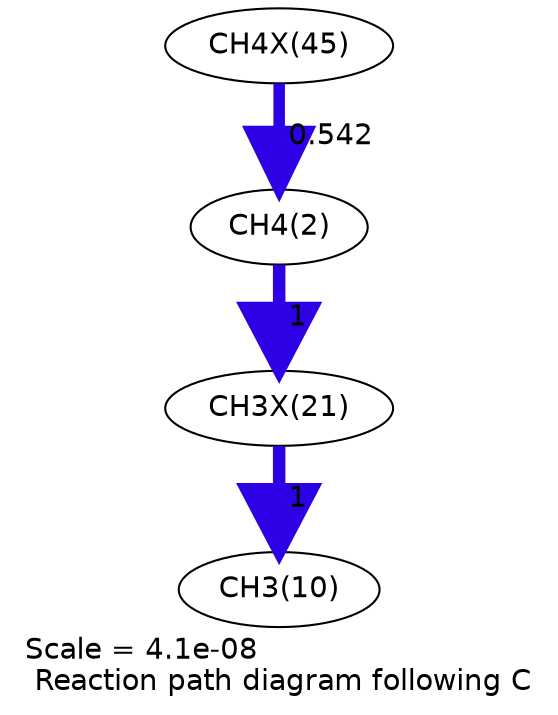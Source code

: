 digraph reaction_paths {
center=1;
s100 -> s4[fontname="Helvetica", penwidth=5.54, arrowsize=2.77, color="0.7, 1.04, 0.9"
, label=" 0.542"];
s4 -> s92[fontname="Helvetica", penwidth=6, arrowsize=3, color="0.7, 1.5, 0.9"
, label=" 1"];
s92 -> s12[fontname="Helvetica", penwidth=6, arrowsize=3, color="0.7, 1.5, 0.9"
, label=" 1"];
s4 [ fontname="Helvetica", label="CH4(2)"];
s12 [ fontname="Helvetica", label="CH3(10)"];
s92 [ fontname="Helvetica", label="CH3X(21)"];
s100 [ fontname="Helvetica", label="CH4X(45)"];
 label = "Scale = 4.1e-08\l Reaction path diagram following C";
 fontname = "Helvetica";
}
